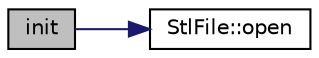 digraph "init"
{
  edge [fontname="Helvetica",fontsize="10",labelfontname="Helvetica",labelfontsize="10"];
  node [fontname="Helvetica",fontsize="10",shape=record];
  rankdir="LR";
  Node1 [label="init",height=0.2,width=0.4,color="black", fillcolor="grey75", style="filled" fontcolor="black"];
  Node1 -> Node2 [color="midnightblue",fontsize="10",style="solid",fontname="Helvetica"];
  Node2 [label="StlFile::open",height=0.2,width=0.4,color="black", fillcolor="white", style="filled",URL="$class_stl_file.html#a0742d9c207a9fa5c8a3f30006e0b7575"];
}
